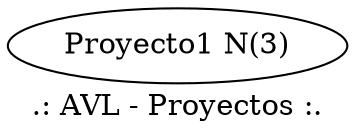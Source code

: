 digraph G {
node [shape = oval ];
label = ".: AVL - Proyectos :.";
n902 [label = "Proyecto1 N(3)"];
}
